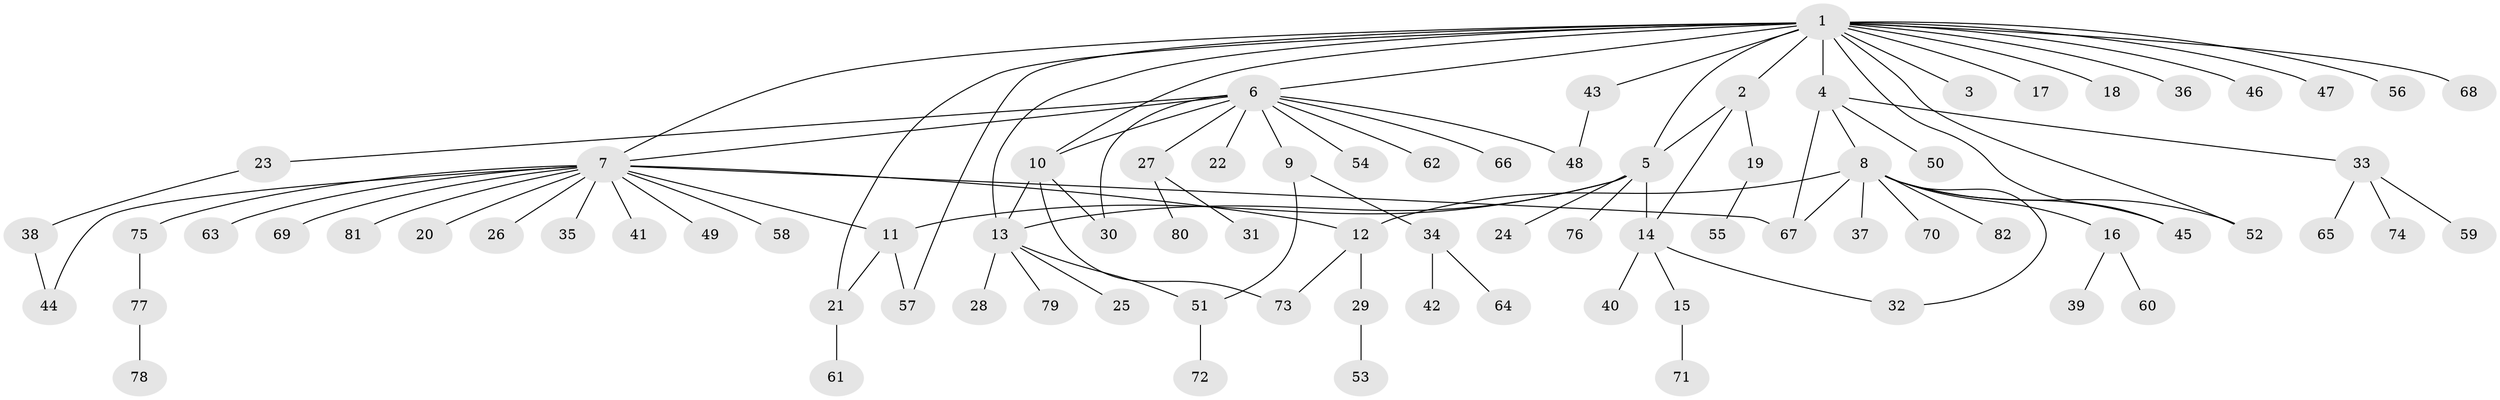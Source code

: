 // original degree distribution, {22: 0.008695652173913044, 5: 0.02608695652173913, 1: 0.5652173913043478, 6: 0.017391304347826087, 8: 0.017391304347826087, 13: 0.008695652173913044, 17: 0.008695652173913044, 11: 0.008695652173913044, 3: 0.11304347826086956, 2: 0.19130434782608696, 4: 0.034782608695652174}
// Generated by graph-tools (version 1.1) at 2025/50/03/04/25 22:50:18]
// undirected, 82 vertices, 101 edges
graph export_dot {
  node [color=gray90,style=filled];
  1;
  2;
  3;
  4;
  5;
  6;
  7;
  8;
  9;
  10;
  11;
  12;
  13;
  14;
  15;
  16;
  17;
  18;
  19;
  20;
  21;
  22;
  23;
  24;
  25;
  26;
  27;
  28;
  29;
  30;
  31;
  32;
  33;
  34;
  35;
  36;
  37;
  38;
  39;
  40;
  41;
  42;
  43;
  44;
  45;
  46;
  47;
  48;
  49;
  50;
  51;
  52;
  53;
  54;
  55;
  56;
  57;
  58;
  59;
  60;
  61;
  62;
  63;
  64;
  65;
  66;
  67;
  68;
  69;
  70;
  71;
  72;
  73;
  74;
  75;
  76;
  77;
  78;
  79;
  80;
  81;
  82;
  1 -- 2 [weight=1.0];
  1 -- 3 [weight=1.0];
  1 -- 4 [weight=1.0];
  1 -- 5 [weight=1.0];
  1 -- 6 [weight=1.0];
  1 -- 7 [weight=1.0];
  1 -- 10 [weight=1.0];
  1 -- 13 [weight=1.0];
  1 -- 17 [weight=1.0];
  1 -- 18 [weight=1.0];
  1 -- 21 [weight=2.0];
  1 -- 36 [weight=1.0];
  1 -- 43 [weight=1.0];
  1 -- 45 [weight=1.0];
  1 -- 46 [weight=1.0];
  1 -- 47 [weight=1.0];
  1 -- 52 [weight=1.0];
  1 -- 56 [weight=1.0];
  1 -- 57 [weight=1.0];
  1 -- 68 [weight=1.0];
  2 -- 5 [weight=1.0];
  2 -- 14 [weight=1.0];
  2 -- 19 [weight=1.0];
  4 -- 8 [weight=1.0];
  4 -- 33 [weight=1.0];
  4 -- 50 [weight=1.0];
  4 -- 67 [weight=1.0];
  5 -- 11 [weight=1.0];
  5 -- 13 [weight=1.0];
  5 -- 14 [weight=1.0];
  5 -- 24 [weight=1.0];
  5 -- 76 [weight=1.0];
  6 -- 7 [weight=1.0];
  6 -- 9 [weight=1.0];
  6 -- 10 [weight=1.0];
  6 -- 22 [weight=1.0];
  6 -- 23 [weight=1.0];
  6 -- 27 [weight=1.0];
  6 -- 30 [weight=1.0];
  6 -- 48 [weight=1.0];
  6 -- 54 [weight=1.0];
  6 -- 62 [weight=1.0];
  6 -- 66 [weight=1.0];
  7 -- 11 [weight=1.0];
  7 -- 12 [weight=1.0];
  7 -- 20 [weight=1.0];
  7 -- 26 [weight=1.0];
  7 -- 35 [weight=1.0];
  7 -- 41 [weight=1.0];
  7 -- 44 [weight=1.0];
  7 -- 49 [weight=1.0];
  7 -- 58 [weight=1.0];
  7 -- 63 [weight=1.0];
  7 -- 67 [weight=1.0];
  7 -- 69 [weight=1.0];
  7 -- 75 [weight=1.0];
  7 -- 81 [weight=1.0];
  8 -- 12 [weight=1.0];
  8 -- 16 [weight=1.0];
  8 -- 32 [weight=1.0];
  8 -- 37 [weight=1.0];
  8 -- 45 [weight=1.0];
  8 -- 52 [weight=1.0];
  8 -- 67 [weight=1.0];
  8 -- 70 [weight=1.0];
  8 -- 82 [weight=1.0];
  9 -- 34 [weight=1.0];
  9 -- 51 [weight=1.0];
  10 -- 13 [weight=1.0];
  10 -- 30 [weight=1.0];
  10 -- 73 [weight=1.0];
  11 -- 21 [weight=1.0];
  11 -- 57 [weight=1.0];
  12 -- 29 [weight=1.0];
  12 -- 73 [weight=1.0];
  13 -- 25 [weight=1.0];
  13 -- 28 [weight=1.0];
  13 -- 51 [weight=1.0];
  13 -- 79 [weight=1.0];
  14 -- 15 [weight=1.0];
  14 -- 32 [weight=1.0];
  14 -- 40 [weight=1.0];
  15 -- 71 [weight=1.0];
  16 -- 39 [weight=1.0];
  16 -- 60 [weight=1.0];
  19 -- 55 [weight=1.0];
  21 -- 61 [weight=1.0];
  23 -- 38 [weight=1.0];
  27 -- 31 [weight=1.0];
  27 -- 80 [weight=1.0];
  29 -- 53 [weight=1.0];
  33 -- 59 [weight=1.0];
  33 -- 65 [weight=1.0];
  33 -- 74 [weight=1.0];
  34 -- 42 [weight=1.0];
  34 -- 64 [weight=1.0];
  38 -- 44 [weight=1.0];
  43 -- 48 [weight=1.0];
  51 -- 72 [weight=1.0];
  75 -- 77 [weight=1.0];
  77 -- 78 [weight=1.0];
}

